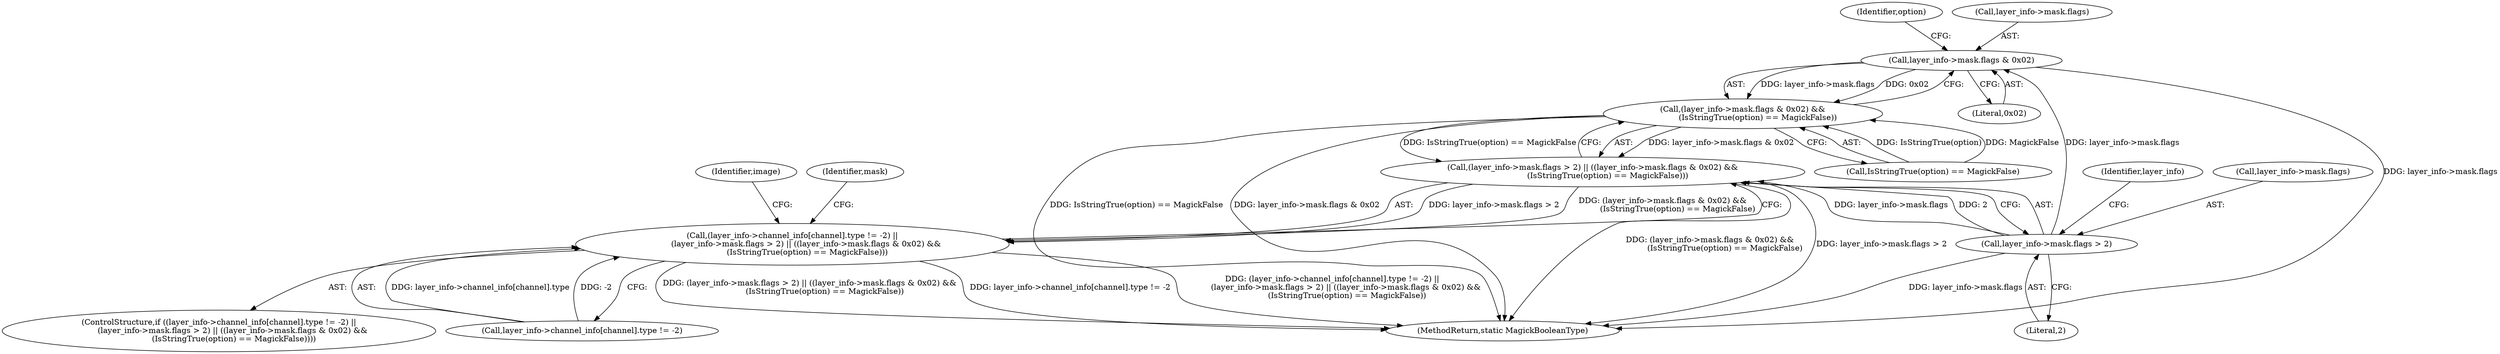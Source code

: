 digraph "0_ImageMagick_04a567494786d5bb50894fc8bb8fea0cf496bea8@pointer" {
"1000181" [label="(Call,layer_info->mask.flags & 0x02)"];
"1000173" [label="(Call,layer_info->mask.flags > 2)"];
"1000180" [label="(Call,(layer_info->mask.flags & 0x02) &&\n            (IsStringTrue(option) == MagickFalse))"];
"1000172" [label="(Call,(layer_info->mask.flags > 2) || ((layer_info->mask.flags & 0x02) &&\n            (IsStringTrue(option) == MagickFalse)))"];
"1000161" [label="(Call,(layer_info->channel_info[channel].type != -2) ||\n           (layer_info->mask.flags > 2) || ((layer_info->mask.flags & 0x02) &&\n            (IsStringTrue(option) == MagickFalse)))"];
"1000188" [label="(Call,IsStringTrue(option) == MagickFalse)"];
"1000181" [label="(Call,layer_info->mask.flags & 0x02)"];
"1000160" [label="(ControlStructure,if ((layer_info->channel_info[channel].type != -2) ||\n           (layer_info->mask.flags > 2) || ((layer_info->mask.flags & 0x02) &&\n            (IsStringTrue(option) == MagickFalse))))"];
"1000187" [label="(Literal,0x02)"];
"1000161" [label="(Call,(layer_info->channel_info[channel].type != -2) ||\n           (layer_info->mask.flags > 2) || ((layer_info->mask.flags & 0x02) &&\n            (IsStringTrue(option) == MagickFalse)))"];
"1000173" [label="(Call,layer_info->mask.flags > 2)"];
"1000190" [label="(Identifier,option)"];
"1000184" [label="(Identifier,layer_info)"];
"1000162" [label="(Call,layer_info->channel_info[channel].type != -2)"];
"1000395" [label="(MethodReturn,static MagickBooleanType)"];
"1000194" [label="(Identifier,image)"];
"1000174" [label="(Call,layer_info->mask.flags)"];
"1000182" [label="(Call,layer_info->mask.flags)"];
"1000179" [label="(Literal,2)"];
"1000208" [label="(Identifier,mask)"];
"1000172" [label="(Call,(layer_info->mask.flags > 2) || ((layer_info->mask.flags & 0x02) &&\n            (IsStringTrue(option) == MagickFalse)))"];
"1000180" [label="(Call,(layer_info->mask.flags & 0x02) &&\n            (IsStringTrue(option) == MagickFalse))"];
"1000181" -> "1000180"  [label="AST: "];
"1000181" -> "1000187"  [label="CFG: "];
"1000182" -> "1000181"  [label="AST: "];
"1000187" -> "1000181"  [label="AST: "];
"1000190" -> "1000181"  [label="CFG: "];
"1000180" -> "1000181"  [label="CFG: "];
"1000181" -> "1000395"  [label="DDG: layer_info->mask.flags"];
"1000181" -> "1000180"  [label="DDG: layer_info->mask.flags"];
"1000181" -> "1000180"  [label="DDG: 0x02"];
"1000173" -> "1000181"  [label="DDG: layer_info->mask.flags"];
"1000173" -> "1000172"  [label="AST: "];
"1000173" -> "1000179"  [label="CFG: "];
"1000174" -> "1000173"  [label="AST: "];
"1000179" -> "1000173"  [label="AST: "];
"1000184" -> "1000173"  [label="CFG: "];
"1000172" -> "1000173"  [label="CFG: "];
"1000173" -> "1000395"  [label="DDG: layer_info->mask.flags"];
"1000173" -> "1000172"  [label="DDG: layer_info->mask.flags"];
"1000173" -> "1000172"  [label="DDG: 2"];
"1000180" -> "1000172"  [label="AST: "];
"1000180" -> "1000188"  [label="CFG: "];
"1000188" -> "1000180"  [label="AST: "];
"1000172" -> "1000180"  [label="CFG: "];
"1000180" -> "1000395"  [label="DDG: IsStringTrue(option) == MagickFalse"];
"1000180" -> "1000395"  [label="DDG: layer_info->mask.flags & 0x02"];
"1000180" -> "1000172"  [label="DDG: layer_info->mask.flags & 0x02"];
"1000180" -> "1000172"  [label="DDG: IsStringTrue(option) == MagickFalse"];
"1000188" -> "1000180"  [label="DDG: IsStringTrue(option)"];
"1000188" -> "1000180"  [label="DDG: MagickFalse"];
"1000172" -> "1000161"  [label="AST: "];
"1000161" -> "1000172"  [label="CFG: "];
"1000172" -> "1000395"  [label="DDG: (layer_info->mask.flags & 0x02) &&\n            (IsStringTrue(option) == MagickFalse)"];
"1000172" -> "1000395"  [label="DDG: layer_info->mask.flags > 2"];
"1000172" -> "1000161"  [label="DDG: layer_info->mask.flags > 2"];
"1000172" -> "1000161"  [label="DDG: (layer_info->mask.flags & 0x02) &&\n            (IsStringTrue(option) == MagickFalse)"];
"1000161" -> "1000160"  [label="AST: "];
"1000161" -> "1000162"  [label="CFG: "];
"1000162" -> "1000161"  [label="AST: "];
"1000194" -> "1000161"  [label="CFG: "];
"1000208" -> "1000161"  [label="CFG: "];
"1000161" -> "1000395"  [label="DDG: (layer_info->mask.flags > 2) || ((layer_info->mask.flags & 0x02) &&\n            (IsStringTrue(option) == MagickFalse))"];
"1000161" -> "1000395"  [label="DDG: layer_info->channel_info[channel].type != -2"];
"1000161" -> "1000395"  [label="DDG: (layer_info->channel_info[channel].type != -2) ||\n           (layer_info->mask.flags > 2) || ((layer_info->mask.flags & 0x02) &&\n            (IsStringTrue(option) == MagickFalse))"];
"1000162" -> "1000161"  [label="DDG: layer_info->channel_info[channel].type"];
"1000162" -> "1000161"  [label="DDG: -2"];
}
